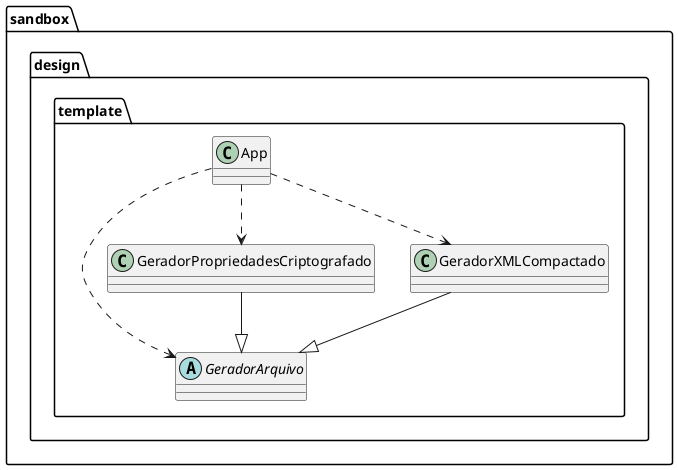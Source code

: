 @startuml

abstract class sandbox.design.template.GeradorArquivo
class sandbox.design.template.App
class sandbox.design.template.GeradorPropriedadesCriptografado
class sandbox.design.template.GeradorXMLCompactado
sandbox.design.template.App ..> sandbox.design.template.GeradorArquivo
sandbox.design.template.App ..> sandbox.design.template.GeradorPropriedadesCriptografado
sandbox.design.template.App ..> sandbox.design.template.GeradorXMLCompactado
sandbox.design.template.GeradorPropriedadesCriptografado --|> sandbox.design.template.GeradorArquivo
sandbox.design.template.GeradorXMLCompactado --|> sandbox.design.template.GeradorArquivo
@enduml